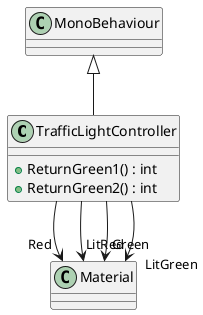 @startuml
class TrafficLightController {
    + ReturnGreen1() : int
    + ReturnGreen2() : int
}
MonoBehaviour <|-- TrafficLightController
TrafficLightController --> "Red" Material
TrafficLightController --> "LitRed" Material
TrafficLightController --> "Green" Material
TrafficLightController --> "LitGreen" Material
@enduml
